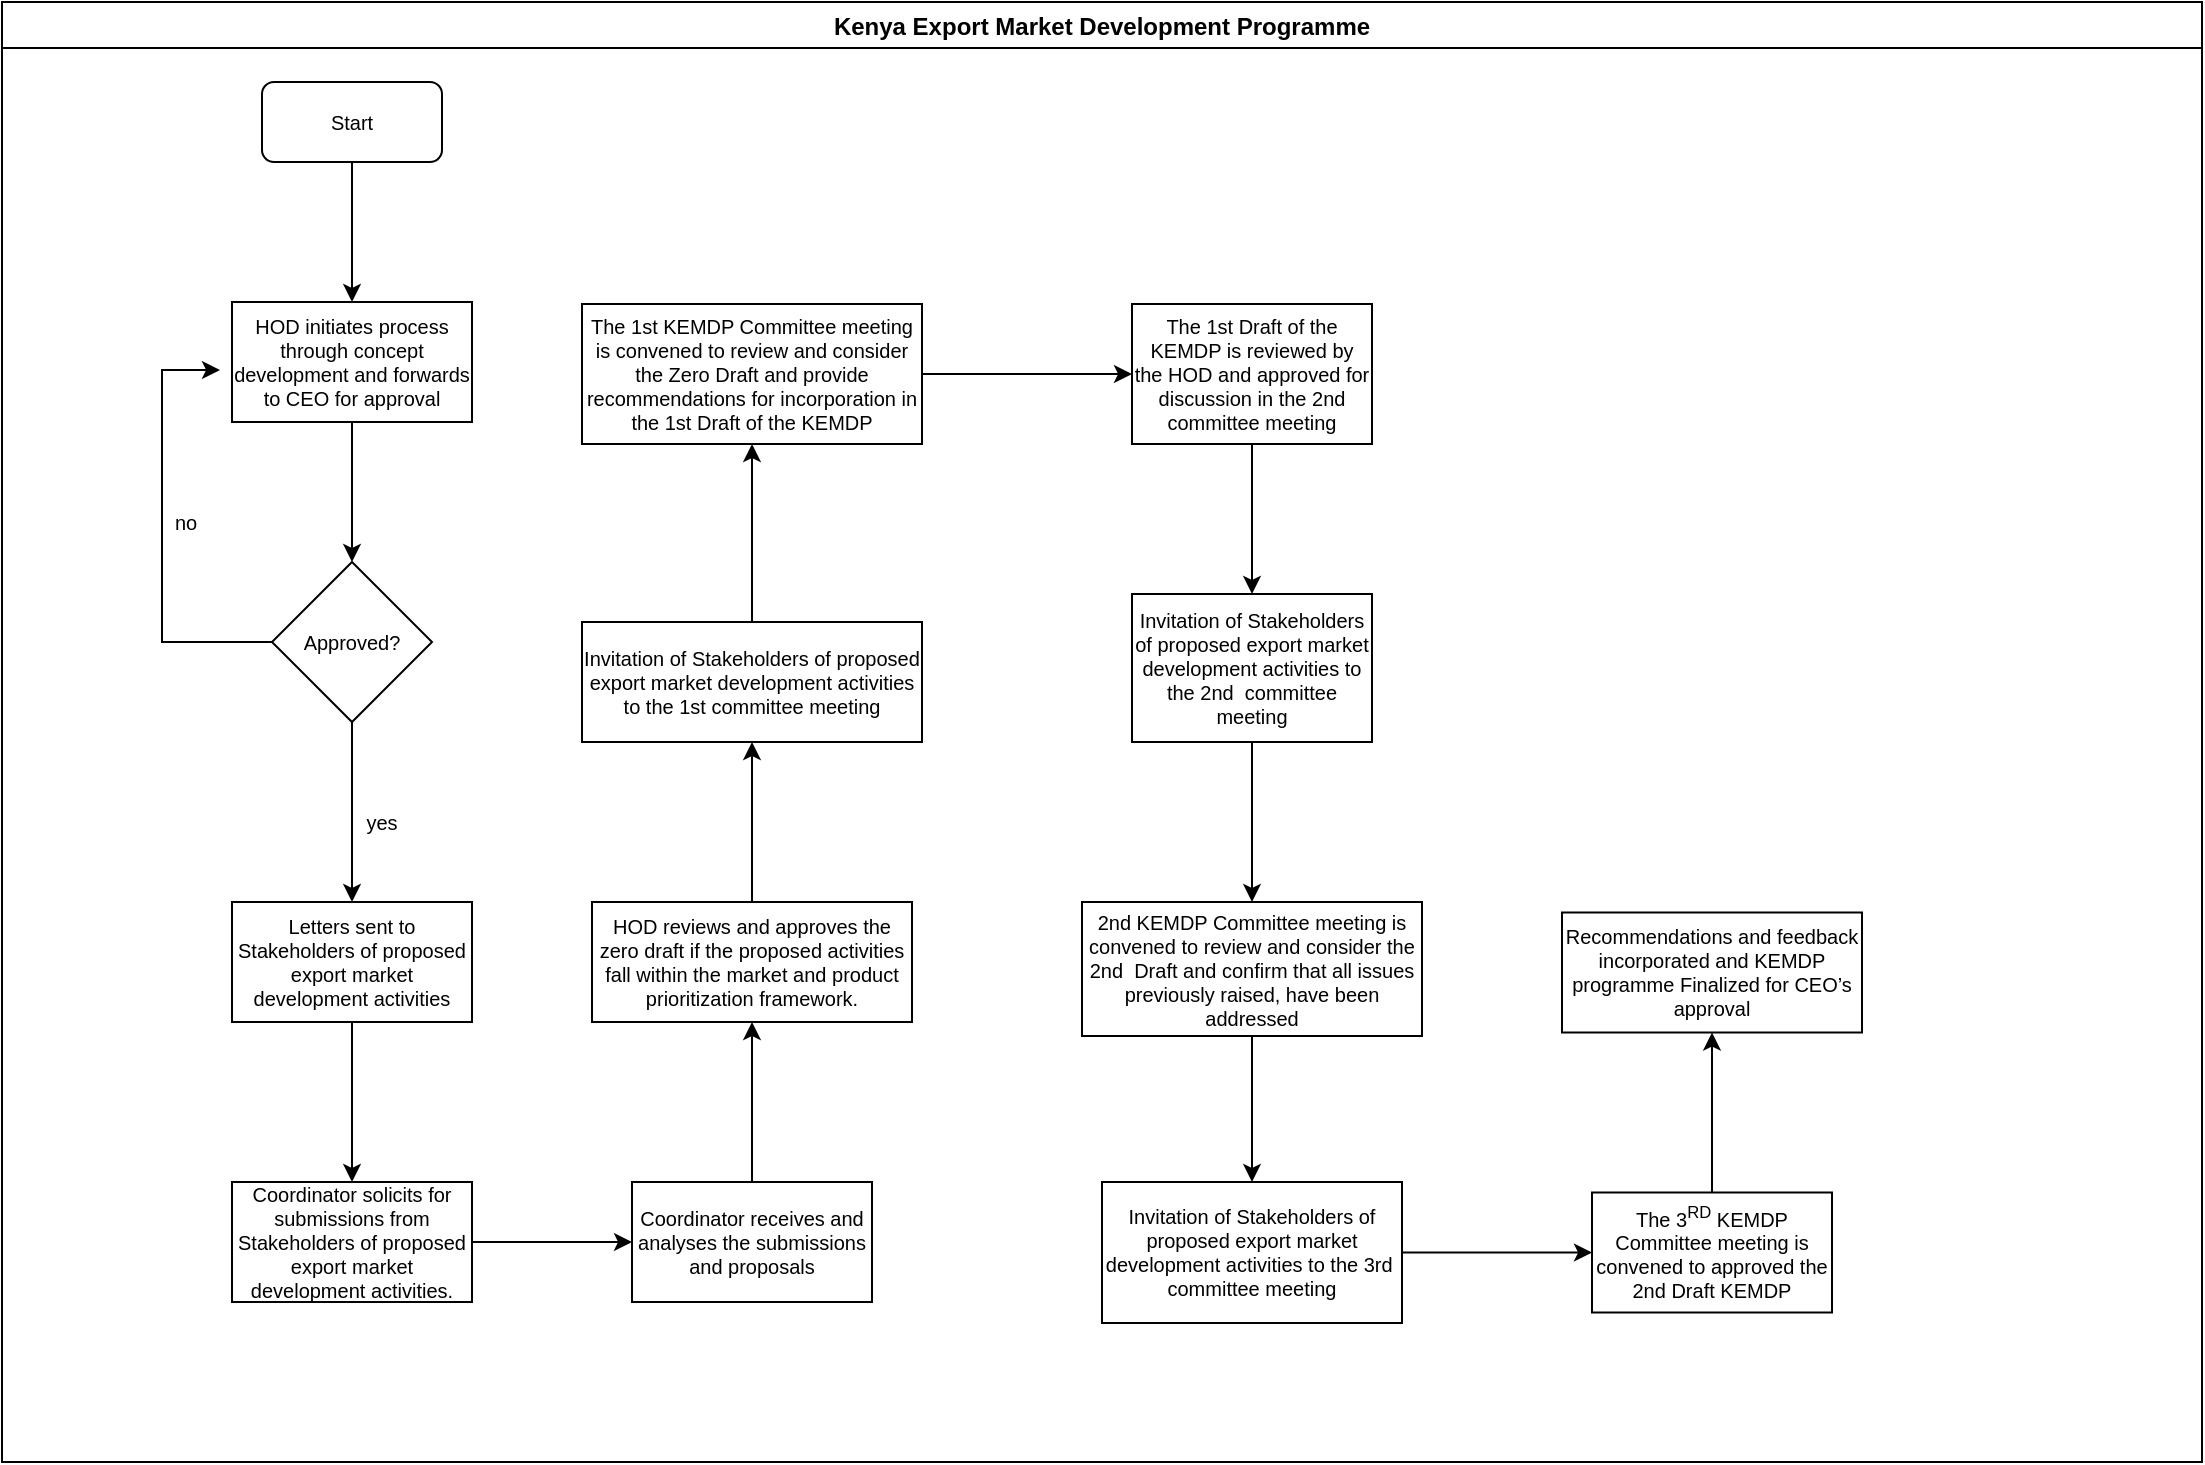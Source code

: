 <mxfile version="13.7.1" type="github">
  <diagram id="_fQHyTpFN4VD1cPMnVrm" name="Page-1">
    <mxGraphModel dx="910" dy="487" grid="1" gridSize="10" guides="1" tooltips="1" connect="1" arrows="1" fold="1" page="1" pageScale="1" pageWidth="1169" pageHeight="827" math="0" shadow="0">
      <root>
        <mxCell id="0" />
        <mxCell id="1" parent="0" />
        <mxCell id="ZYfloAIm-09mC1gvutvd-1" value="&#xa;Kenya Export Market Development Programme&#xa;" style="swimlane;" vertex="1" parent="1">
          <mxGeometry x="20" y="40" width="1100" height="730" as="geometry" />
        </mxCell>
        <mxCell id="ZYfloAIm-09mC1gvutvd-2" value="Start" style="rounded=1;whiteSpace=wrap;html=1;fontSize=10;" vertex="1" parent="ZYfloAIm-09mC1gvutvd-1">
          <mxGeometry x="130" y="40" width="90" height="40" as="geometry" />
        </mxCell>
        <mxCell id="ZYfloAIm-09mC1gvutvd-3" value="HOD initiates process through concept development and forwards to CEO for approval" style="rounded=0;whiteSpace=wrap;html=1;fontSize=10;" vertex="1" parent="ZYfloAIm-09mC1gvutvd-1">
          <mxGeometry x="115" y="150" width="120" height="60" as="geometry" />
        </mxCell>
        <mxCell id="ZYfloAIm-09mC1gvutvd-12" value="no" style="text;html=1;strokeColor=none;fillColor=none;align=center;verticalAlign=middle;whiteSpace=wrap;rounded=0;fontSize=10;" vertex="1" parent="ZYfloAIm-09mC1gvutvd-1">
          <mxGeometry x="72" y="250" width="40" height="20" as="geometry" />
        </mxCell>
        <mxCell id="ZYfloAIm-09mC1gvutvd-15" value="yes" style="text;html=1;strokeColor=none;fillColor=none;align=center;verticalAlign=middle;whiteSpace=wrap;rounded=0;fontSize=10;" vertex="1" parent="ZYfloAIm-09mC1gvutvd-1">
          <mxGeometry x="170" y="400" width="40" height="20" as="geometry" />
        </mxCell>
        <mxCell id="ZYfloAIm-09mC1gvutvd-20" value="&lt;span style=&quot;font-weight: normal&quot;&gt;&lt;font face=&quot;Arial, serif&quot;&gt;&lt;span lang=&quot;en-GB&quot;&gt;HOD reviews and approves the zero draft if the proposed activities fall within the market and product prioritization framework.&lt;/span&gt;&lt;/font&gt;&lt;/span&gt;" style="whiteSpace=wrap;html=1;rounded=0;fontSize=10;fontStyle=1;" vertex="1" parent="ZYfloAIm-09mC1gvutvd-1">
          <mxGeometry x="295" y="450" width="160" height="60" as="geometry" />
        </mxCell>
        <mxCell id="ZYfloAIm-09mC1gvutvd-5" value="" style="edgeStyle=orthogonalEdgeStyle;rounded=0;orthogonalLoop=1;jettySize=auto;html=1;fontSize=9;" edge="1" parent="1" source="ZYfloAIm-09mC1gvutvd-2">
          <mxGeometry relative="1" as="geometry">
            <mxPoint x="195" y="190" as="targetPoint" />
          </mxGeometry>
        </mxCell>
        <mxCell id="ZYfloAIm-09mC1gvutvd-9" value="" style="edgeStyle=orthogonalEdgeStyle;rounded=0;orthogonalLoop=1;jettySize=auto;html=1;fontSize=9;entryX=-0.05;entryY=0.567;entryDx=0;entryDy=0;entryPerimeter=0;" edge="1" parent="1" source="ZYfloAIm-09mC1gvutvd-6" target="ZYfloAIm-09mC1gvutvd-3">
          <mxGeometry relative="1" as="geometry">
            <mxPoint x="95" y="360" as="targetPoint" />
            <Array as="points">
              <mxPoint x="100" y="360" />
              <mxPoint x="100" y="224" />
            </Array>
          </mxGeometry>
        </mxCell>
        <mxCell id="ZYfloAIm-09mC1gvutvd-14" value="" style="edgeStyle=orthogonalEdgeStyle;rounded=0;orthogonalLoop=1;jettySize=auto;html=1;fontSize=9;" edge="1" parent="1" source="ZYfloAIm-09mC1gvutvd-6" target="ZYfloAIm-09mC1gvutvd-13">
          <mxGeometry relative="1" as="geometry" />
        </mxCell>
        <mxCell id="ZYfloAIm-09mC1gvutvd-6" value="Approved?" style="rhombus;whiteSpace=wrap;html=1;rounded=0;fontSize=10;" vertex="1" parent="1">
          <mxGeometry x="155" y="320" width="80" height="80" as="geometry" />
        </mxCell>
        <mxCell id="ZYfloAIm-09mC1gvutvd-7" value="" style="edgeStyle=orthogonalEdgeStyle;rounded=0;orthogonalLoop=1;jettySize=auto;html=1;fontSize=9;" edge="1" parent="1" source="ZYfloAIm-09mC1gvutvd-3" target="ZYfloAIm-09mC1gvutvd-6">
          <mxGeometry relative="1" as="geometry" />
        </mxCell>
        <mxCell id="ZYfloAIm-09mC1gvutvd-17" value="" style="edgeStyle=orthogonalEdgeStyle;rounded=0;orthogonalLoop=1;jettySize=auto;html=1;fontSize=10;" edge="1" parent="1" source="ZYfloAIm-09mC1gvutvd-13" target="ZYfloAIm-09mC1gvutvd-16">
          <mxGeometry relative="1" as="geometry" />
        </mxCell>
        <mxCell id="ZYfloAIm-09mC1gvutvd-13" value="&lt;span style=&quot;font-weight: normal&quot;&gt;&lt;font style=&quot;font-size: 10px&quot; face=&quot;Arial, serif&quot;&gt;&lt;span style=&quot;font-size: 10px&quot; lang=&quot;en-GB&quot;&gt;&lt;span style=&quot;font-size: 10px&quot;&gt;Letters sent&lt;/span&gt;&lt;/span&gt;&lt;/font&gt;&lt;/span&gt;&lt;span style=&quot;font-weight: normal&quot;&gt;&lt;font style=&quot;font-size: 10px&quot; face=&quot;Arial, serif&quot;&gt;&lt;span style=&quot;font-size: 10px&quot; lang=&quot;en-GB&quot;&gt;&lt;span style=&quot;font-size: 10px&quot;&gt; to Stakeholders of proposed export market development activities &lt;/span&gt;&lt;/span&gt;&lt;/font&gt;&lt;br style=&quot;font-size: 10px&quot;&gt;&lt;/span&gt;" style="whiteSpace=wrap;html=1;rounded=0;fontSize=10;fontStyle=1" vertex="1" parent="1">
          <mxGeometry x="135" y="490" width="120" height="60" as="geometry" />
        </mxCell>
        <mxCell id="ZYfloAIm-09mC1gvutvd-19" value="" style="edgeStyle=orthogonalEdgeStyle;rounded=0;orthogonalLoop=1;jettySize=auto;html=1;fontSize=10;" edge="1" parent="1" source="ZYfloAIm-09mC1gvutvd-16" target="ZYfloAIm-09mC1gvutvd-18">
          <mxGeometry relative="1" as="geometry" />
        </mxCell>
        <mxCell id="ZYfloAIm-09mC1gvutvd-16" value="&lt;span style=&quot;font-weight: normal&quot;&gt;&lt;font face=&quot;Arial, serif&quot;&gt;&lt;span lang=&quot;en-GB&quot;&gt;Coordinator&lt;/span&gt;&lt;/font&gt;&lt;/span&gt;&lt;span style=&quot;font-weight: normal&quot;&gt;&lt;font face=&quot;Arial, serif&quot;&gt;&lt;span lang=&quot;en-GB&quot;&gt; solicits for submissions from Stakeholders of proposed export market&lt;/span&gt;&lt;/font&gt;&lt;/span&gt;&lt;span style=&quot;font-weight: normal&quot;&gt;&lt;font face=&quot;Arial, serif&quot;&gt;&lt;span lang=&quot;en-GB&quot;&gt; development activities.&lt;/span&gt;&lt;/font&gt;&lt;/span&gt;" style="whiteSpace=wrap;html=1;rounded=0;fontSize=10;fontStyle=1;" vertex="1" parent="1">
          <mxGeometry x="135" y="630" width="120" height="60" as="geometry" />
        </mxCell>
        <mxCell id="ZYfloAIm-09mC1gvutvd-21" value="" style="edgeStyle=orthogonalEdgeStyle;rounded=0;orthogonalLoop=1;jettySize=auto;html=1;fontSize=10;" edge="1" parent="1" source="ZYfloAIm-09mC1gvutvd-18" target="ZYfloAIm-09mC1gvutvd-20">
          <mxGeometry relative="1" as="geometry" />
        </mxCell>
        <mxCell id="ZYfloAIm-09mC1gvutvd-18" value="&lt;span style=&quot;font-weight: normal&quot;&gt;&lt;font face=&quot;Arial, serif&quot;&gt;&lt;span lang=&quot;en-GB&quot;&gt;Coordinator receives and analyses the submissions and proposals&lt;/span&gt;&lt;/font&gt;&lt;/span&gt;&lt;br/&gt;" style="whiteSpace=wrap;html=1;rounded=0;fontSize=10;fontStyle=1;" vertex="1" parent="1">
          <mxGeometry x="335" y="630" width="120" height="60" as="geometry" />
        </mxCell>
        <mxCell id="ZYfloAIm-09mC1gvutvd-25" value="" style="edgeStyle=orthogonalEdgeStyle;rounded=0;orthogonalLoop=1;jettySize=auto;html=1;fontSize=10;" edge="1" parent="1" source="ZYfloAIm-09mC1gvutvd-22" target="ZYfloAIm-09mC1gvutvd-24">
          <mxGeometry relative="1" as="geometry" />
        </mxCell>
        <mxCell id="ZYfloAIm-09mC1gvutvd-22" value="&lt;font face=&quot;Arial, serif&quot;&gt;&lt;span lang=&quot;en-GB&quot;&gt;Invitation of Stakeholders of proposed export market development activities to the 1st committee meeting&lt;/span&gt;&lt;/font&gt;" style="whiteSpace=wrap;html=1;rounded=0;fontSize=10;fontStyle=0;" vertex="1" parent="1">
          <mxGeometry x="310" y="350" width="170" height="60" as="geometry" />
        </mxCell>
        <mxCell id="ZYfloAIm-09mC1gvutvd-23" value="" style="edgeStyle=orthogonalEdgeStyle;rounded=0;orthogonalLoop=1;jettySize=auto;html=1;fontSize=10;" edge="1" parent="1" source="ZYfloAIm-09mC1gvutvd-20" target="ZYfloAIm-09mC1gvutvd-22">
          <mxGeometry relative="1" as="geometry" />
        </mxCell>
        <mxCell id="ZYfloAIm-09mC1gvutvd-27" value="" style="edgeStyle=orthogonalEdgeStyle;rounded=0;orthogonalLoop=1;jettySize=auto;html=1;fontSize=10;" edge="1" parent="1" source="ZYfloAIm-09mC1gvutvd-24" target="ZYfloAIm-09mC1gvutvd-26">
          <mxGeometry relative="1" as="geometry" />
        </mxCell>
        <mxCell id="ZYfloAIm-09mC1gvutvd-24" value="The 1st KEMDP Committee meeting is convened to review and consider the Zero Draft and provide recommendations for incorporation in the 1st Draft of the KEMDP" style="whiteSpace=wrap;html=1;rounded=0;fontSize=10;fontStyle=0;" vertex="1" parent="1">
          <mxGeometry x="310" y="191" width="170" height="70" as="geometry" />
        </mxCell>
        <mxCell id="ZYfloAIm-09mC1gvutvd-29" value="" style="edgeStyle=orthogonalEdgeStyle;rounded=0;orthogonalLoop=1;jettySize=auto;html=1;fontSize=10;" edge="1" parent="1" source="ZYfloAIm-09mC1gvutvd-26" target="ZYfloAIm-09mC1gvutvd-28">
          <mxGeometry relative="1" as="geometry" />
        </mxCell>
        <mxCell id="ZYfloAIm-09mC1gvutvd-26" value="The 1st Draft of the KEMDP is reviewed by the HOD and approved for discussion in the 2nd committee meeting" style="whiteSpace=wrap;html=1;rounded=0;fontSize=10;fontStyle=0;" vertex="1" parent="1">
          <mxGeometry x="585" y="191" width="120" height="70" as="geometry" />
        </mxCell>
        <mxCell id="ZYfloAIm-09mC1gvutvd-31" value="" style="edgeStyle=orthogonalEdgeStyle;rounded=0;orthogonalLoop=1;jettySize=auto;html=1;fontSize=10;" edge="1" parent="1" source="ZYfloAIm-09mC1gvutvd-28" target="ZYfloAIm-09mC1gvutvd-30">
          <mxGeometry relative="1" as="geometry" />
        </mxCell>
        <mxCell id="ZYfloAIm-09mC1gvutvd-28" value="Invitation of Stakeholders of proposed export market development activities to the 2nd&amp;nbsp; committee meeting" style="whiteSpace=wrap;html=1;rounded=0;fontSize=10;fontStyle=0;" vertex="1" parent="1">
          <mxGeometry x="585" y="336" width="120" height="74" as="geometry" />
        </mxCell>
        <mxCell id="ZYfloAIm-09mC1gvutvd-33" value="" style="edgeStyle=orthogonalEdgeStyle;rounded=0;orthogonalLoop=1;jettySize=auto;html=1;fontSize=10;" edge="1" parent="1" source="ZYfloAIm-09mC1gvutvd-30" target="ZYfloAIm-09mC1gvutvd-32">
          <mxGeometry relative="1" as="geometry" />
        </mxCell>
        <mxCell id="ZYfloAIm-09mC1gvutvd-30" value="2nd KEMDP Committee meeting is convened to review and consider the 2nd&amp;nbsp; Draft and confirm that all issues previously raised, have been addressed" style="whiteSpace=wrap;html=1;rounded=0;fontSize=10;fontStyle=0;" vertex="1" parent="1">
          <mxGeometry x="560" y="490" width="170" height="67" as="geometry" />
        </mxCell>
        <mxCell id="ZYfloAIm-09mC1gvutvd-35" value="" style="edgeStyle=orthogonalEdgeStyle;rounded=0;orthogonalLoop=1;jettySize=auto;html=1;fontSize=10;" edge="1" parent="1" source="ZYfloAIm-09mC1gvutvd-32" target="ZYfloAIm-09mC1gvutvd-34">
          <mxGeometry relative="1" as="geometry" />
        </mxCell>
        <mxCell id="ZYfloAIm-09mC1gvutvd-32" value="Invitation of Stakeholders of proposed export market development activities to the 3rd&amp;nbsp; committee meeting" style="whiteSpace=wrap;html=1;rounded=0;fontSize=10;fontStyle=0;" vertex="1" parent="1">
          <mxGeometry x="570" y="630" width="150" height="70.5" as="geometry" />
        </mxCell>
        <mxCell id="ZYfloAIm-09mC1gvutvd-37" value="" style="edgeStyle=orthogonalEdgeStyle;rounded=0;orthogonalLoop=1;jettySize=auto;html=1;fontSize=10;" edge="1" parent="1" source="ZYfloAIm-09mC1gvutvd-34" target="ZYfloAIm-09mC1gvutvd-36">
          <mxGeometry relative="1" as="geometry" />
        </mxCell>
        <mxCell id="ZYfloAIm-09mC1gvutvd-34" value="&lt;font face=&quot;Arial, serif&quot;&gt;&lt;span lang=&quot;en-GB&quot;&gt;The 3&lt;/span&gt;&lt;/font&gt;&lt;sup&gt;&lt;font face=&quot;Arial, serif&quot;&gt;&lt;span lang=&quot;en-GB&quot;&gt;RD&lt;/span&gt;&lt;/font&gt;&lt;/sup&gt;&lt;font face=&quot;Arial, serif&quot;&gt;&lt;span lang=&quot;en-GB&quot;&gt; KEMDP Committee meeting is convened to &lt;/span&gt;&lt;/font&gt;&lt;font color=&quot;#000000&quot;&gt;&lt;font face=&quot;Arial, serif&quot;&gt;approve&lt;/font&gt;&lt;/font&gt;&lt;font color=&quot;#000000&quot;&gt;&lt;font face=&quot;Arial, serif&quot;&gt;d the 2nd Draft KEMDP&lt;/font&gt;&lt;/font&gt;" style="whiteSpace=wrap;html=1;rounded=0;fontSize=10;fontStyle=0;" vertex="1" parent="1">
          <mxGeometry x="815" y="635.25" width="120" height="60" as="geometry" />
        </mxCell>
        <mxCell id="ZYfloAIm-09mC1gvutvd-36" value="Recommendations and feedback incorporated and KEMDP programme Finalized for CEO’s approval" style="whiteSpace=wrap;html=1;rounded=0;fontSize=10;fontStyle=0;" vertex="1" parent="1">
          <mxGeometry x="800" y="495.25" width="150" height="60" as="geometry" />
        </mxCell>
      </root>
    </mxGraphModel>
  </diagram>
</mxfile>

